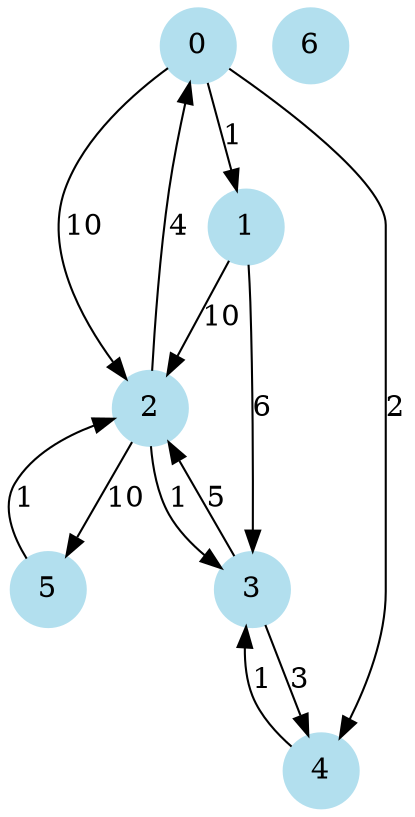 digraph G {
	node [color=lightblue2 shape=circle style=filled]
	0 [label=0]
	1 [label=1]
	2 [label=2]
	3 [label=3]
	4 [label=4]
	5 [label=5]
	6 [label=6]
	0 -> 1 [label=1]
	0 -> 2 [label=10]
	2 -> 0 [label=4]
	0 -> 4 [label=2]
	1 -> 2 [label=10]
	1 -> 3 [label=6]
	3 -> 2 [label=5]
	2 -> 3 [label=1]
	5 -> 2 [label=1]
	2 -> 5 [label=10]
	3 -> 4 [label=3]
	4 -> 3 [label=1]
}
